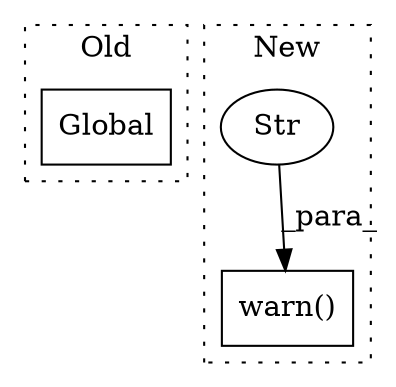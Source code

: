 digraph G {
subgraph cluster0 {
1 [label="Global" a="57" s="502" l="13" shape="box"];
label = "Old";
style="dotted";
}
subgraph cluster1 {
2 [label="warn()" a="75" s="3481,3582" l="12,1" shape="box"];
3 [label="Str" a="66" s="3493" l="89" shape="ellipse"];
label = "New";
style="dotted";
}
3 -> 2 [label="_para_"];
}